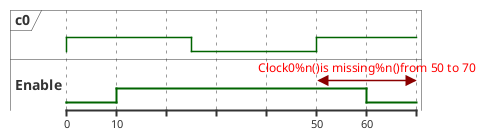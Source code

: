 {
  "sha1": "oy0jr53r7g6zabcvm3kycmnmq26z0ov",
  "insertion": {
    "when": "2024-06-04T17:28:40.418Z",
    "url": "https://forum.plantuml.net/14690/timing-diagram-cropped-clock-period-multiple-diagram-length",
    "user": "plantuml@gmail.com"
  }
}
@startuml
clock "c0" as C with period 50
binary "Enable" as EN

@0
EN is low
@10
EN is high
@60
EN is low

EN@50 <-> @70 : <color:red>Clock0%n()is missing%n()from 50 to 70
@enduml
